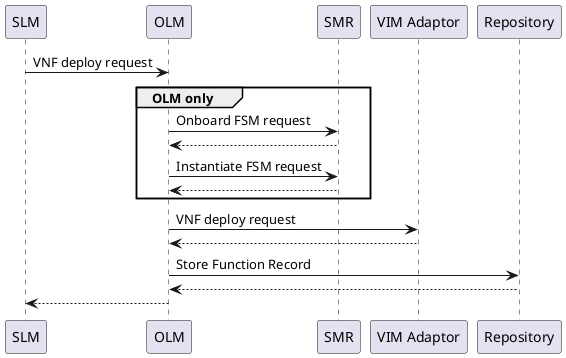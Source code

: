 @startuml VNF Deployment

participant SLM
participant "OLM" as FLM
participant SMR
participant "VIM Adaptor" as VIM
participant "Repository" as Repo

SLM -> FLM: VNF deploy request

group OLM only
FLM -> SMR: Onboard FSM request
SMR --> FLM

FLM -> SMR: Instantiate FSM request
SMR --> FLM
end

FLM -> VIM: VNF deploy request
VIM --> FLM

FLM -> Repo: Store Function Record
Repo --> FLM

FLM --> SLM

@enduml